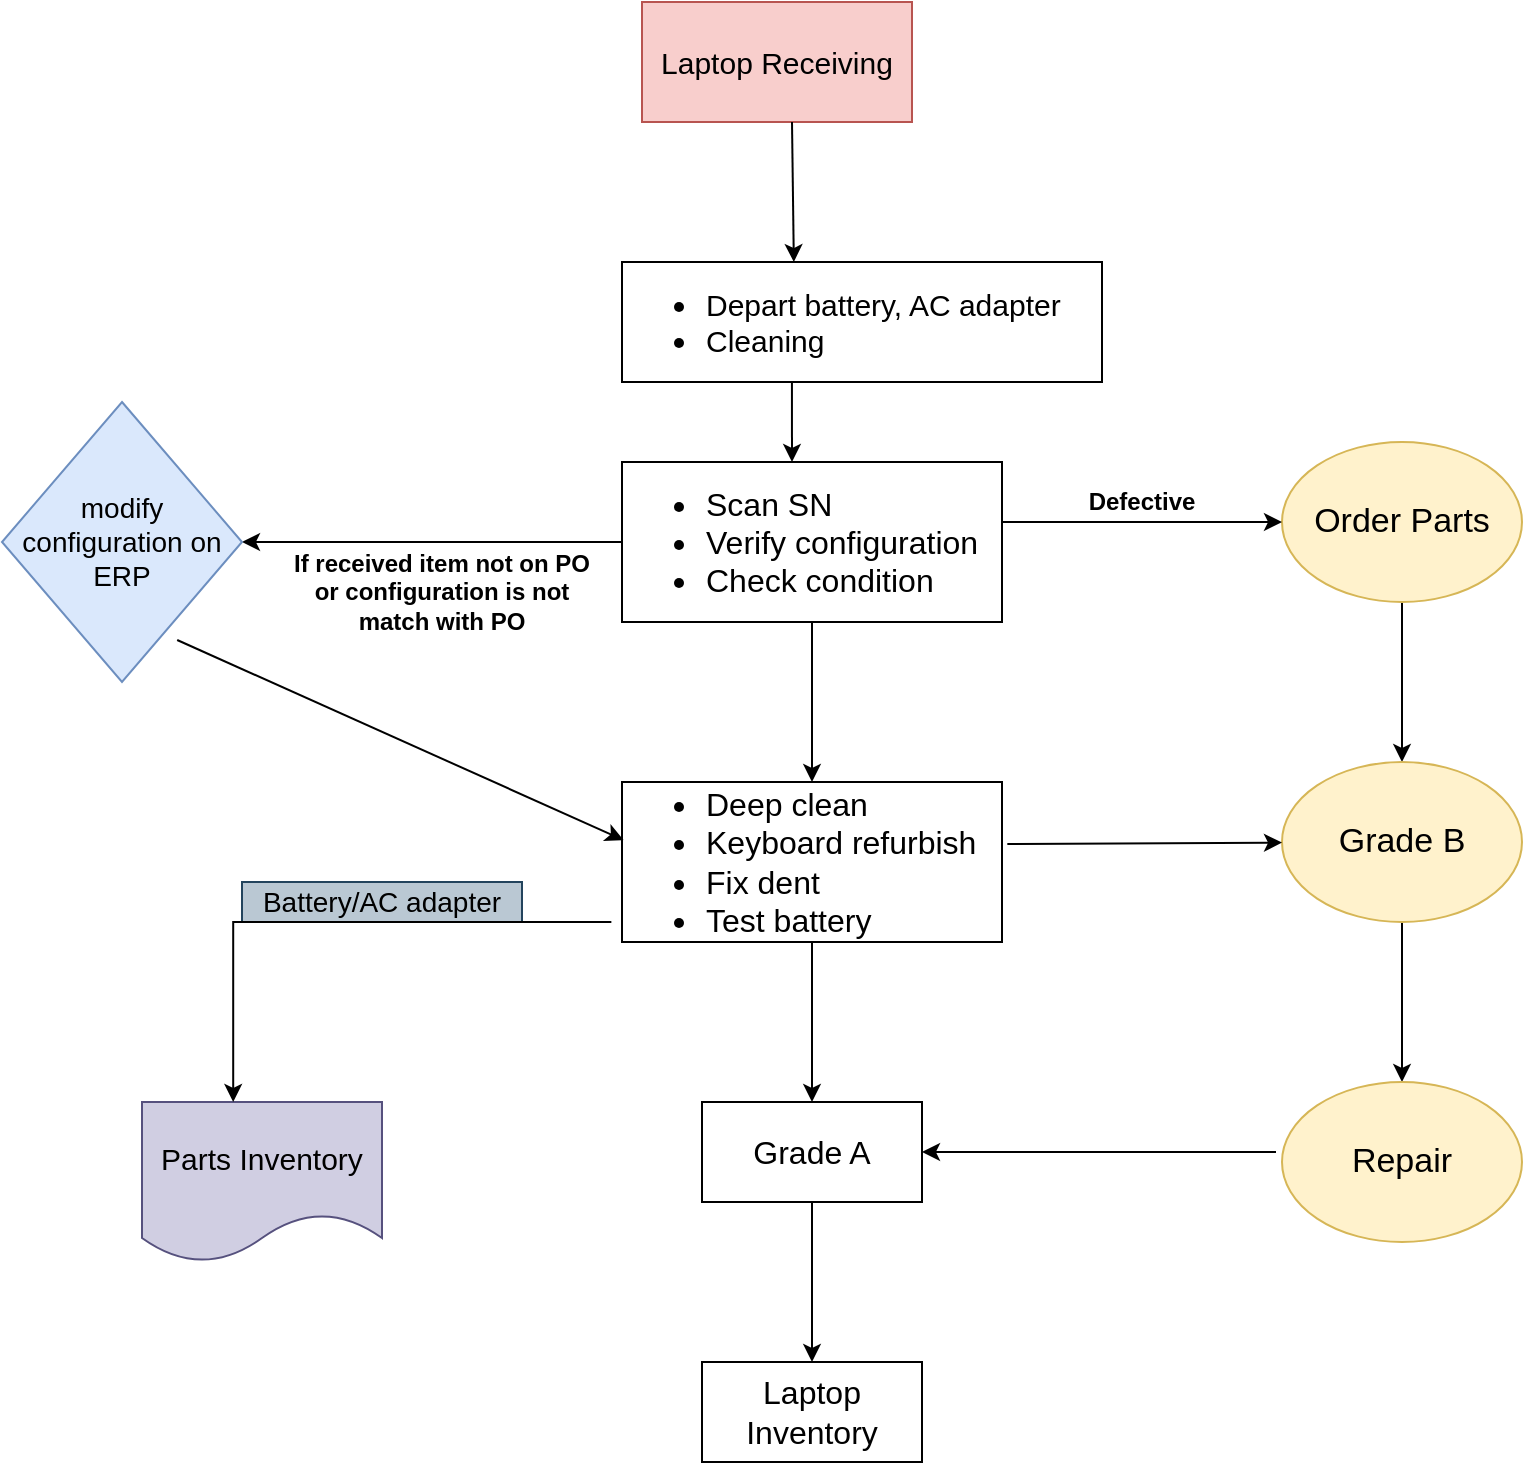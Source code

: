 <mxfile version="13.9.7" type="github"><diagram id="CoLccg556-XGcgByKRNQ" name="Page-1"><mxGraphModel dx="1520" dy="794" grid="1" gridSize="10" guides="1" tooltips="1" connect="1" arrows="1" fold="1" page="1" pageScale="1" pageWidth="850" pageHeight="1100" math="0" shadow="0"><root><mxCell id="0"/><mxCell id="1" parent="0"/><mxCell id="s3MJaxrbdoEudT56vO2q-1" value="Laptop Receiving" style="rounded=0;whiteSpace=wrap;html=1;fillColor=#f8cecc;strokeColor=#b85450;fontSize=15;" vertex="1" parent="1"><mxGeometry x="330" y="40" width="135" height="60" as="geometry"/></mxCell><mxCell id="s3MJaxrbdoEudT56vO2q-2" value="" style="endArrow=classic;html=1;entryX=0.358;entryY=0;entryDx=0;entryDy=0;entryPerimeter=0;" edge="1" parent="1" target="s3MJaxrbdoEudT56vO2q-4"><mxGeometry width="50" height="50" relative="1" as="geometry"><mxPoint x="405" y="100" as="sourcePoint"/><mxPoint x="406" y="160" as="targetPoint"/></mxGeometry></mxCell><mxCell id="s3MJaxrbdoEudT56vO2q-4" value="&lt;ul style=&quot;font-size: 15px&quot;&gt;&lt;li style=&quot;font-size: 15px&quot;&gt;&lt;span style=&quot;font-size: 15px&quot;&gt;Depart battery, AC adapter&lt;/span&gt;&lt;/li&gt;&lt;li style=&quot;font-size: 15px&quot;&gt;&lt;span style=&quot;font-size: 15px&quot;&gt;Cleaning&lt;/span&gt;&lt;/li&gt;&lt;/ul&gt;" style="rounded=0;whiteSpace=wrap;html=1;align=left;fontSize=15;" vertex="1" parent="1"><mxGeometry x="320" y="170" width="240" height="60" as="geometry"/></mxCell><mxCell id="s3MJaxrbdoEudT56vO2q-5" value="" style="endArrow=classic;html=1;exitX=0.354;exitY=1;exitDx=0;exitDy=0;exitPerimeter=0;" edge="1" parent="1" source="s3MJaxrbdoEudT56vO2q-4" target="s3MJaxrbdoEudT56vO2q-6"><mxGeometry width="50" height="50" relative="1" as="geometry"><mxPoint x="425" y="230" as="sourcePoint"/><mxPoint x="425" y="300" as="targetPoint"/><Array as="points"><mxPoint x="405" y="270"/></Array></mxGeometry></mxCell><mxCell id="s3MJaxrbdoEudT56vO2q-25" value="" style="edgeStyle=orthogonalEdgeStyle;rounded=0;orthogonalLoop=1;jettySize=auto;html=1;exitX=0;exitY=0.5;exitDx=0;exitDy=0;" edge="1" parent="1" source="s3MJaxrbdoEudT56vO2q-6" target="s3MJaxrbdoEudT56vO2q-24"><mxGeometry relative="1" as="geometry"/></mxCell><mxCell id="s3MJaxrbdoEudT56vO2q-30" value="" style="edgeStyle=orthogonalEdgeStyle;rounded=0;orthogonalLoop=1;jettySize=auto;html=1;fontSize=14;" edge="1" parent="1" source="s3MJaxrbdoEudT56vO2q-6" target="s3MJaxrbdoEudT56vO2q-29"><mxGeometry relative="1" as="geometry"/></mxCell><mxCell id="s3MJaxrbdoEudT56vO2q-6" value="&lt;ul style=&quot;font-size: 16px&quot;&gt;&lt;li style=&quot;font-size: 16px&quot;&gt;Scan SN&lt;/li&gt;&lt;li style=&quot;font-size: 16px&quot;&gt;Verify configuration&lt;/li&gt;&lt;li style=&quot;font-size: 16px&quot;&gt;Check condition&lt;/li&gt;&lt;/ul&gt;" style="rounded=0;whiteSpace=wrap;html=1;align=left;fontSize=16;" vertex="1" parent="1"><mxGeometry x="320" y="270" width="190" height="80" as="geometry"/></mxCell><mxCell id="s3MJaxrbdoEudT56vO2q-37" value="" style="edgeStyle=orthogonalEdgeStyle;rounded=0;orthogonalLoop=1;jettySize=auto;html=1;fontSize=14;" edge="1" parent="1" source="s3MJaxrbdoEudT56vO2q-7" target="s3MJaxrbdoEudT56vO2q-36"><mxGeometry relative="1" as="geometry"/></mxCell><mxCell id="s3MJaxrbdoEudT56vO2q-7" value="Order Parts" style="ellipse;whiteSpace=wrap;html=1;rounded=0;align=center;fontSize=17;fillColor=#fff2cc;strokeColor=#d6b656;" vertex="1" parent="1"><mxGeometry x="650" y="260" width="120" height="80" as="geometry"/></mxCell><mxCell id="s3MJaxrbdoEudT56vO2q-19" value="" style="endArrow=classic;html=1;entryX=0;entryY=0.5;entryDx=0;entryDy=0;" edge="1" parent="1" target="s3MJaxrbdoEudT56vO2q-7"><mxGeometry relative="1" as="geometry"><mxPoint x="510" y="300" as="sourcePoint"/><mxPoint x="565" y="299.5" as="targetPoint"/></mxGeometry></mxCell><mxCell id="s3MJaxrbdoEudT56vO2q-22" value="Defective" style="text;html=1;strokeColor=none;fillColor=none;align=center;verticalAlign=middle;whiteSpace=wrap;rounded=0;fontStyle=1" vertex="1" parent="1"><mxGeometry x="560" y="280" width="40" height="20" as="geometry"/></mxCell><mxCell id="s3MJaxrbdoEudT56vO2q-24" value="&lt;span style=&quot;font-size: 14px;&quot;&gt;modify configuration on ERP&lt;/span&gt;" style="rhombus;whiteSpace=wrap;html=1;rounded=0;align=center;fillColor=#dae8fc;strokeColor=#6c8ebf;fontSize=14;" vertex="1" parent="1"><mxGeometry x="10" y="240" width="120" height="140" as="geometry"/></mxCell><mxCell id="s3MJaxrbdoEudT56vO2q-26" value="If received item not on PO or configuration is not match with PO" style="text;html=1;strokeColor=none;fillColor=none;align=center;verticalAlign=middle;whiteSpace=wrap;rounded=0;fontStyle=1" vertex="1" parent="1"><mxGeometry x="150" y="290" width="160" height="90" as="geometry"/></mxCell><mxCell id="s3MJaxrbdoEudT56vO2q-32" value="" style="edgeStyle=orthogonalEdgeStyle;rounded=0;orthogonalLoop=1;jettySize=auto;html=1;fontSize=14;" edge="1" parent="1" source="s3MJaxrbdoEudT56vO2q-29" target="s3MJaxrbdoEudT56vO2q-31"><mxGeometry relative="1" as="geometry"/></mxCell><mxCell id="s3MJaxrbdoEudT56vO2q-29" value="&lt;ul style=&quot;font-size: 16px&quot;&gt;&lt;li style=&quot;font-size: 16px&quot;&gt;Deep clean&lt;/li&gt;&lt;li style=&quot;font-size: 16px&quot;&gt;Keyboard refurbish&lt;/li&gt;&lt;li style=&quot;font-size: 16px&quot;&gt;Fix dent&lt;/li&gt;&lt;li style=&quot;font-size: 16px&quot;&gt;Test battery&lt;/li&gt;&lt;/ul&gt;" style="rounded=0;whiteSpace=wrap;html=1;align=left;fontSize=16;" vertex="1" parent="1"><mxGeometry x="320" y="430" width="190" height="80" as="geometry"/></mxCell><mxCell id="s3MJaxrbdoEudT56vO2q-35" value="" style="edgeStyle=orthogonalEdgeStyle;rounded=0;orthogonalLoop=1;jettySize=auto;html=1;fontSize=14;" edge="1" parent="1" source="s3MJaxrbdoEudT56vO2q-31" target="s3MJaxrbdoEudT56vO2q-34"><mxGeometry relative="1" as="geometry"/></mxCell><mxCell id="s3MJaxrbdoEudT56vO2q-31" value="&lt;div&gt;Grade A&lt;/div&gt;" style="rounded=0;whiteSpace=wrap;html=1;align=center;fontSize=16;" vertex="1" parent="1"><mxGeometry x="360" y="590" width="110" height="50" as="geometry"/></mxCell><mxCell id="s3MJaxrbdoEudT56vO2q-33" value="" style="endArrow=classic;html=1;fontSize=14;exitX=0.73;exitY=0.85;exitDx=0;exitDy=0;exitPerimeter=0;entryX=0.004;entryY=0.363;entryDx=0;entryDy=0;entryPerimeter=0;" edge="1" parent="1" source="s3MJaxrbdoEudT56vO2q-24" target="s3MJaxrbdoEudT56vO2q-29"><mxGeometry width="50" height="50" relative="1" as="geometry"><mxPoint x="260" y="470" as="sourcePoint"/><mxPoint x="310" y="420" as="targetPoint"/></mxGeometry></mxCell><mxCell id="s3MJaxrbdoEudT56vO2q-34" value="Laptop Inventory" style="rounded=0;whiteSpace=wrap;html=1;align=center;fontSize=16;" vertex="1" parent="1"><mxGeometry x="360" y="720" width="110" height="50" as="geometry"/></mxCell><mxCell id="s3MJaxrbdoEudT56vO2q-39" value="" style="edgeStyle=orthogonalEdgeStyle;rounded=0;orthogonalLoop=1;jettySize=auto;html=1;fontSize=14;" edge="1" parent="1" source="s3MJaxrbdoEudT56vO2q-36" target="s3MJaxrbdoEudT56vO2q-38"><mxGeometry relative="1" as="geometry"/></mxCell><mxCell id="s3MJaxrbdoEudT56vO2q-36" value="Grade B" style="ellipse;whiteSpace=wrap;html=1;rounded=0;align=center;fontSize=17;fillColor=#fff2cc;strokeColor=#d6b656;" vertex="1" parent="1"><mxGeometry x="650" y="420" width="120" height="80" as="geometry"/></mxCell><mxCell id="s3MJaxrbdoEudT56vO2q-38" value="Repair" style="ellipse;whiteSpace=wrap;html=1;rounded=0;align=center;fontSize=17;fillColor=#fff2cc;strokeColor=#d6b656;" vertex="1" parent="1"><mxGeometry x="650" y="580" width="120" height="80" as="geometry"/></mxCell><mxCell id="s3MJaxrbdoEudT56vO2q-40" value="" style="endArrow=classic;html=1;fontSize=14;entryX=1;entryY=0.5;entryDx=0;entryDy=0;" edge="1" parent="1" target="s3MJaxrbdoEudT56vO2q-31"><mxGeometry width="50" height="50" relative="1" as="geometry"><mxPoint x="647" y="615" as="sourcePoint"/><mxPoint x="440" y="410" as="targetPoint"/></mxGeometry></mxCell><mxCell id="s3MJaxrbdoEudT56vO2q-41" value="Parts Inventory" style="shape=document;whiteSpace=wrap;html=1;boundedLbl=1;rounded=0;fontSize=15;align=center;fillColor=#d0cee2;strokeColor=#56517e;" vertex="1" parent="1"><mxGeometry x="80" y="590" width="120" height="80" as="geometry"/></mxCell><mxCell id="s3MJaxrbdoEudT56vO2q-43" value="Battery/AC adapter" style="text;html=1;align=center;verticalAlign=middle;whiteSpace=wrap;rounded=0;fontSize=14;fillColor=#bac8d3;strokeColor=#23445d;" vertex="1" parent="1"><mxGeometry x="130" y="480" width="140" height="20" as="geometry"/></mxCell><mxCell id="s3MJaxrbdoEudT56vO2q-45" style="edgeStyle=orthogonalEdgeStyle;rounded=0;orthogonalLoop=1;jettySize=auto;html=1;exitX=-0.028;exitY=0.875;exitDx=0;exitDy=0;entryX=0.38;entryY=0;entryDx=0;entryDy=0;entryPerimeter=0;fontSize=14;exitPerimeter=0;" edge="1" parent="1" source="s3MJaxrbdoEudT56vO2q-29" target="s3MJaxrbdoEudT56vO2q-41"><mxGeometry relative="1" as="geometry"><mxPoint x="314.68" y="500" as="sourcePoint"/><mxPoint x="142.56" y="624" as="targetPoint"/><Array as="points"><mxPoint x="126" y="500"/></Array></mxGeometry></mxCell><mxCell id="s3MJaxrbdoEudT56vO2q-46" value="" style="endArrow=classic;html=1;fontSize=14;exitX=1.014;exitY=0.388;exitDx=0;exitDy=0;exitPerimeter=0;" edge="1" parent="1" source="s3MJaxrbdoEudT56vO2q-29" target="s3MJaxrbdoEudT56vO2q-36"><mxGeometry width="50" height="50" relative="1" as="geometry"><mxPoint x="550" y="370" as="sourcePoint"/><mxPoint x="600" y="320" as="targetPoint"/></mxGeometry></mxCell></root></mxGraphModel></diagram></mxfile>